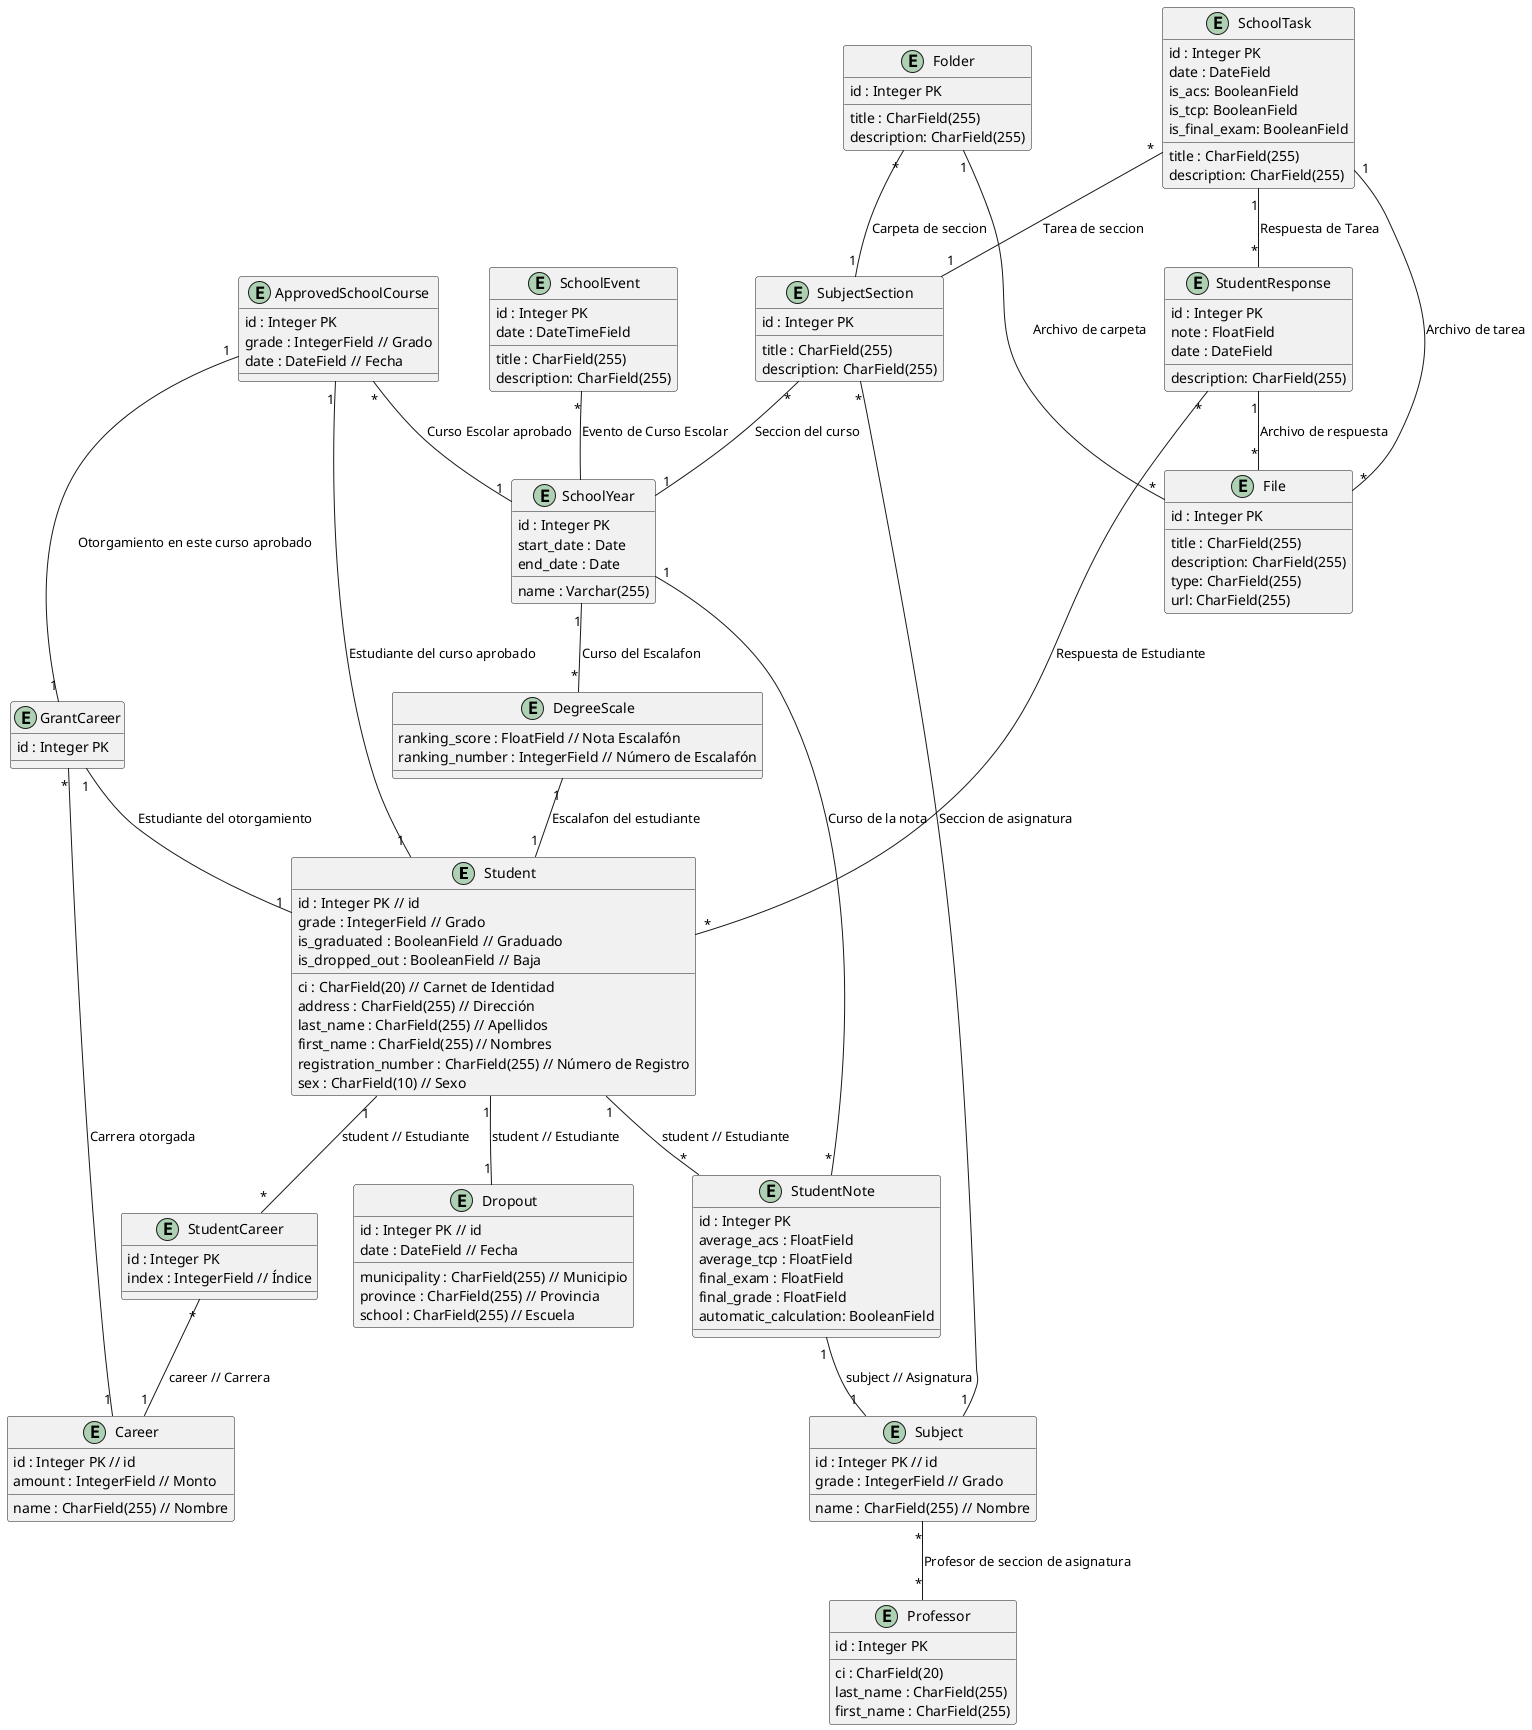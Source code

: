 @startuml

entity Student {
    id : Integer PK // id
    ci : CharField(20) // Carnet de Identidad
    address : CharField(255) // Dirección
    grade : IntegerField // Grado
    last_name : CharField(255) // Apellidos
    first_name : CharField(255) // Nombres
    registration_number : CharField(255) // Número de Registro
    sex : CharField(10) // Sexo
    is_graduated : BooleanField // Graduado
    is_dropped_out : BooleanField // Baja
}

entity Dropout {
    id : Integer PK // id
    date : DateField // Fecha
    municipality : CharField(255) // Municipio
    province : CharField(255) // Provincia
    school : CharField(255) // Escuela
}

entity Career {
    id : Integer PK // id
    amount : IntegerField // Monto
    name : CharField(255) // Nombre
}


entity Subject {
    id : Integer PK // id
    grade : IntegerField // Grado
    name : CharField(255) // Nombre
}

entity SchoolYear {
    id : Integer PK
    start_date : Date
    end_date : Date
    name : Varchar(255)
}

entity StudentNote {
    id : Integer PK
    average_acs : FloatField
    average_tcp : FloatField
    final_exam : FloatField
    final_grade : FloatField
    automatic_calculation: BooleanField
}



entity StudentCareer {
    id : Integer PK
    index : IntegerField // Índice
}

entity DegreeScale {
    ranking_score : FloatField // Nota Escalafón
    ranking_number : IntegerField // Número de Escalafón
}
entity GrantCareer{
    id : Integer PK
}

entity ApprovedSchoolCourse{
    id : Integer PK
    grade : IntegerField // Grado
    date : DateField // Fecha
}

entity SubjectSection{
    id : Integer PK
    title : CharField(255)
    description: CharField(255)
}
entity Folder{
    id : Integer PK
    title : CharField(255)
    description: CharField(255)
}
entity File{
    id : Integer PK
    title : CharField(255)
    description: CharField(255)
    type: CharField(255)
    url: CharField(255)
}
entity Professor {
    id : Integer PK
    ci : CharField(20)
    last_name : CharField(255)
    first_name : CharField(255)
}

entity SchoolTask{
    id : Integer PK
    date : DateField
    title : CharField(255)
    description: CharField(255)
    is_acs: BooleanField
    is_tcp: BooleanField
    is_final_exam: BooleanField

}
entity StudentResponse{
    id : Integer PK
    note : FloatField
    date : DateField
    description: CharField(255)
}

entity SchoolEvent {
    id : Integer PK
    date : DateTimeField
    title : CharField(255)
    description: CharField(255)
}

SchoolEvent "*" -- SchoolYear : Evento de Curso Escolar

SubjectSection "*" -- "1" SchoolYear : Seccion del curso
SubjectSection "*" -- "1" Subject : Seccion de asignatura
SchoolTask "*" -- "1" SubjectSection : Tarea de seccion

Folder "*" -- "1" SubjectSection : Carpeta de seccion
Folder "1" -- "*" File : Archivo de carpeta

SchoolTask "1" -- "*" File : Archivo de tarea
SchoolTask "1" -- "*" StudentResponse : Respuesta de Tarea

StudentResponse "1" -- "*" File : Archivo de respuesta
StudentResponse "*" -- "*" Student : Respuesta de Estudiante

Subject "*" -- "*" Professor : Profesor de seccion de asignatura

ApprovedSchoolCourse "1" -- "1" Student : Estudiante del curso aprobado
ApprovedSchoolCourse "*" -- "1" SchoolYear : Curso Escolar aprobado
ApprovedSchoolCourse "1" -- "1" GrantCareer : Otorgamiento en este curso aprobado

GrantCareer "1" -- "1" Student : Estudiante del otorgamiento
GrantCareer "*" -- "1" Career : Carrera otorgada


SchoolYear "1" -- "*" DegreeScale :  Curso del Escalafon
SchoolYear "1" -- "*" StudentNote : Curso de la nota

DegreeScale "1" -- "1" Student : Escalafon del estudiante

Student "1" -- "1" Dropout : student // Estudiante
Student "1" -- "*" StudentNote : student // Estudiante
Student "1" -- "*" StudentCareer : student // Estudiante



StudentNote "1" -- "1" Subject : subject // Asignatura
StudentCareer "*" -- "1" Career : career // Carrera

@enduml